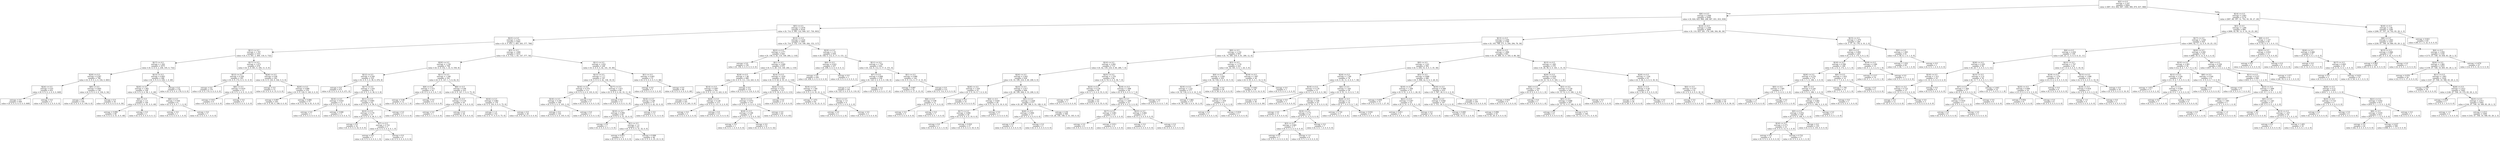 digraph Tree {
node [shape=box] ;
0 [label="X[2] <= 0.5\nentropy = 3.167\nsamples = 8464\nvalue = [997, 913, 992, 897, 1000, 990, 870, 837, 968]"] ;
1 [label="X[8] <= 0.5\nentropy = 2.948\nsamples = 6290\nvalue = [0, 824, 825, 866, 298, 897, 831, 810, 939]"] ;
0 -> 1 [labeldistance=2.5, labelangle=45, headlabel="True"] ;
2 [label="X[5] <= 0.5\nentropy = 2.678\nsamples = 4230\nvalue = [0, 714, 0, 585, 122, 649, 527, 730, 903]"] ;
1 -> 2 ;
3 [label="X[23] <= 0.5\nentropy = 2.251\nsamples = 2565\nvalue = [0, 0, 0, 453, 3, 483, 263, 577, 786]"] ;
2 -> 3 ;
4 [label="X[11] <= 0.5\nentropy = 1.767\nsamples = 1551\nvalue = [0, 0, 0, 301, 2, 400, 116, 0, 732]"] ;
3 -> 4 ;
5 [label="X[17] <= 0.5\nentropy = 1.202\nsamples = 1075\nvalue = [0, 0, 0, 0, 2, 236, 105, 0, 732]"] ;
4 -> 5 ;
6 [label="X[20] <= 0.5\nentropy = 0.587\nsamples = 789\nvalue = [0, 0, 0, 0, 2, 0, 104, 0, 683]"] ;
5 -> 6 ;
7 [label="X[24] <= 0.5\nentropy = 0.03\nsamples = 651\nvalue = [0, 0, 0, 0, 2, 0, 0, 0, 649]"] ;
6 -> 7 ;
8 [label="entropy = 0.0\nsamples = 649\nvalue = [0, 0, 0, 0, 0, 0, 0, 0, 649]"] ;
7 -> 8 ;
9 [label="entropy = 0.0\nsamples = 2\nvalue = [0, 0, 0, 0, 2, 0, 0, 0, 0]"] ;
7 -> 9 ;
10 [label="X[9] <= 0.5\nentropy = 0.805\nsamples = 138\nvalue = [0, 0, 0, 0, 0, 0, 104, 0, 34]"] ;
6 -> 10 ;
11 [label="entropy = 0.0\nsamples = 104\nvalue = [0, 0, 0, 0, 0, 0, 104, 0, 0]"] ;
10 -> 11 ;
12 [label="entropy = 0.0\nsamples = 34\nvalue = [0, 0, 0, 0, 0, 0, 0, 0, 34]"] ;
10 -> 12 ;
13 [label="X[13] <= 0.5\nentropy = 0.693\nsamples = 286\nvalue = [0, 0, 0, 0, 0, 236, 1, 0, 49]"] ;
5 -> 13 ;
14 [label="X[20] <= 0.5\nentropy = 1.062\nsamples = 108\nvalue = [0, 0, 0, 0, 0, 58, 1, 0, 49]"] ;
13 -> 14 ;
15 [label="X[0] <= 0.5\nentropy = 1.0\nsamples = 100\nvalue = [0, 0, 0, 0, 0, 51, 0, 0, 49]"] ;
14 -> 15 ;
16 [label="entropy = 0.999\nsamples = 99\nvalue = [0, 0, 0, 0, 0, 51, 0, 0, 48]"] ;
15 -> 16 ;
17 [label="entropy = 0.0\nsamples = 1\nvalue = [0, 0, 0, 0, 0, 0, 0, 0, 1]"] ;
15 -> 17 ;
18 [label="X[9] <= 0.5\nentropy = 0.544\nsamples = 8\nvalue = [0, 0, 0, 0, 0, 7, 1, 0, 0]"] ;
14 -> 18 ;
19 [label="entropy = 0.0\nsamples = 1\nvalue = [0, 0, 0, 0, 0, 0, 1, 0, 0]"] ;
18 -> 19 ;
20 [label="entropy = 0.0\nsamples = 7\nvalue = [0, 0, 0, 0, 0, 7, 0, 0, 0]"] ;
18 -> 20 ;
21 [label="entropy = 0.0\nsamples = 178\nvalue = [0, 0, 0, 0, 0, 178, 0, 0, 0]"] ;
13 -> 21 ;
22 [label="X[17] <= 0.5\nentropy = 1.073\nsamples = 476\nvalue = [0, 0, 0, 301, 0, 164, 11, 0, 0]"] ;
4 -> 22 ;
23 [label="X[12] <= 0.5\nentropy = 0.328\nsamples = 183\nvalue = [0, 0, 0, 172, 0, 0, 11, 0, 0]"] ;
22 -> 23 ;
24 [label="entropy = 0.0\nsamples = 170\nvalue = [0, 0, 0, 170, 0, 0, 0, 0, 0]"] ;
23 -> 24 ;
25 [label="X[6] <= 0.5\nentropy = 0.619\nsamples = 13\nvalue = [0, 0, 0, 2, 0, 0, 11, 0, 0]"] ;
23 -> 25 ;
26 [label="entropy = 0.811\nsamples = 8\nvalue = [0, 0, 0, 2, 0, 0, 6, 0, 0]"] ;
25 -> 26 ;
27 [label="entropy = 0.0\nsamples = 5\nvalue = [0, 0, 0, 0, 0, 0, 5, 0, 0]"] ;
25 -> 27 ;
28 [label="X[26] <= 0.5\nentropy = 0.99\nsamples = 293\nvalue = [0, 0, 0, 129, 0, 164, 0, 0, 0]"] ;
22 -> 28 ;
29 [label="entropy = 0.0\nsamples = 15\nvalue = [0, 0, 0, 0, 0, 15, 0, 0, 0]"] ;
28 -> 29 ;
30 [label="X[20] <= 0.5\nentropy = 0.996\nsamples = 278\nvalue = [0, 0, 0, 129, 0, 149, 0, 0, 0]"] ;
28 -> 30 ;
31 [label="entropy = 0.997\nsamples = 203\nvalue = [0, 0, 0, 95, 0, 108, 0, 0, 0]"] ;
30 -> 31 ;
32 [label="entropy = 0.994\nsamples = 75\nvalue = [0, 0, 0, 34, 0, 41, 0, 0, 0]"] ;
30 -> 32 ;
33 [label="X[3] <= 0.5\nentropy = 1.808\nsamples = 1014\nvalue = [0, 0, 0, 152, 1, 83, 147, 577, 54]"] ;
3 -> 33 ;
34 [label="X[20] <= 0.5\nentropy = 1.158\nsamples = 766\nvalue = [0, 0, 0, 152, 1, 41, 6, 558, 8]"] ;
33 -> 34 ;
35 [label="X[12] <= 0.5\nentropy = 0.549\nsamples = 525\nvalue = [0, 0, 0, 5, 0, 36, 0, 476, 8]"] ;
34 -> 35 ;
36 [label="entropy = 0.0\nsamples = 471\nvalue = [0, 0, 0, 0, 0, 0, 0, 471, 0]"] ;
35 -> 36 ;
37 [label="X[17] <= 0.5\nentropy = 1.434\nsamples = 54\nvalue = [0, 0, 0, 5, 0, 36, 0, 5, 8]"] ;
35 -> 37 ;
38 [label="X[19] <= 0.5\nentropy = 0.918\nsamples = 12\nvalue = [0, 0, 0, 0, 0, 0, 0, 4, 8]"] ;
37 -> 38 ;
39 [label="entropy = 0.0\nsamples = 1\nvalue = [0, 0, 0, 0, 0, 0, 0, 0, 1]"] ;
38 -> 39 ;
40 [label="entropy = 0.946\nsamples = 11\nvalue = [0, 0, 0, 0, 0, 0, 0, 4, 7]"] ;
38 -> 40 ;
41 [label="X[11] <= 0.5\nentropy = 0.685\nsamples = 42\nvalue = [0, 0, 0, 5, 0, 36, 0, 1, 0]"] ;
37 -> 41 ;
42 [label="X[10] <= 0.5\nentropy = 0.179\nsamples = 37\nvalue = [0, 0, 0, 0, 0, 36, 0, 1, 0]"] ;
41 -> 42 ;
43 [label="entropy = 0.0\nsamples = 32\nvalue = [0, 0, 0, 0, 0, 32, 0, 0, 0]"] ;
42 -> 43 ;
44 [label="X[7] <= 0.5\nentropy = 0.722\nsamples = 5\nvalue = [0, 0, 0, 0, 0, 4, 0, 1, 0]"] ;
42 -> 44 ;
45 [label="entropy = 0.0\nsamples = 1\nvalue = [0, 0, 0, 0, 0, 0, 0, 1, 0]"] ;
44 -> 45 ;
46 [label="entropy = 0.0\nsamples = 4\nvalue = [0, 0, 0, 0, 0, 4, 0, 0, 0]"] ;
44 -> 46 ;
47 [label="entropy = 0.0\nsamples = 5\nvalue = [0, 0, 0, 5, 0, 0, 0, 0, 0]"] ;
41 -> 47 ;
48 [label="X[11] <= 0.5\nentropy = 1.246\nsamples = 241\nvalue = [0, 0, 0, 147, 1, 5, 6, 82, 0]"] ;
34 -> 48 ;
49 [label="X[9] <= 0.5\nentropy = 1.572\nsamples = 18\nvalue = [0, 0, 0, 0, 0, 5, 6, 7, 0]"] ;
48 -> 49 ;
50 [label="entropy = 0.98\nsamples = 12\nvalue = [0, 0, 0, 0, 0, 5, 0, 7, 0]"] ;
49 -> 50 ;
51 [label="entropy = 0.0\nsamples = 6\nvalue = [0, 0, 0, 0, 0, 0, 6, 0, 0]"] ;
49 -> 51 ;
52 [label="X[6] <= 0.5\nentropy = 0.96\nsamples = 223\nvalue = [0, 0, 0, 147, 1, 0, 0, 75, 0]"] ;
48 -> 52 ;
53 [label="X[25] <= 0.5\nentropy = 0.154\nsamples = 45\nvalue = [0, 0, 0, 44, 1, 0, 0, 0, 0]"] ;
52 -> 53 ;
54 [label="entropy = 0.0\nsamples = 1\nvalue = [0, 0, 0, 0, 1, 0, 0, 0, 0]"] ;
53 -> 54 ;
55 [label="entropy = 0.0\nsamples = 44\nvalue = [0, 0, 0, 44, 0, 0, 0, 0, 0]"] ;
53 -> 55 ;
56 [label="X[16] <= 0.5\nentropy = 0.982\nsamples = 178\nvalue = [0, 0, 0, 103, 0, 0, 0, 75, 0]"] ;
52 -> 56 ;
57 [label="entropy = 1.0\nsamples = 152\nvalue = [0, 0, 0, 77, 0, 0, 0, 75, 0]"] ;
56 -> 57 ;
58 [label="entropy = 0.0\nsamples = 26\nvalue = [0, 0, 0, 26, 0, 0, 0, 0, 0]"] ;
56 -> 58 ;
59 [label="X[11] <= 0.5\nentropy = 1.632\nsamples = 248\nvalue = [0, 0, 0, 0, 0, 42, 141, 19, 46]"] ;
33 -> 59 ;
60 [label="X[13] <= 0.5\nentropy = 1.17\nsamples = 197\nvalue = [0, 0, 0, 0, 0, 42, 136, 19, 0]"] ;
59 -> 60 ;
61 [label="X[16] <= 0.5\nentropy = 0.374\nsamples = 111\nvalue = [0, 0, 0, 0, 0, 0, 103, 8, 0]"] ;
60 -> 61 ;
62 [label="X[18] <= 0.5\nentropy = 0.186\nsamples = 106\nvalue = [0, 0, 0, 0, 0, 0, 103, 3, 0]"] ;
61 -> 62 ;
63 [label="entropy = 0.0\nsamples = 103\nvalue = [0, 0, 0, 0, 0, 0, 103, 0, 0]"] ;
62 -> 63 ;
64 [label="entropy = 0.0\nsamples = 3\nvalue = [0, 0, 0, 0, 0, 0, 0, 3, 0]"] ;
62 -> 64 ;
65 [label="entropy = 0.0\nsamples = 5\nvalue = [0, 0, 0, 0, 0, 0, 0, 5, 0]"] ;
61 -> 65 ;
66 [label="X[17] <= 0.5\nentropy = 1.415\nsamples = 86\nvalue = [0, 0, 0, 0, 0, 42, 33, 11, 0]"] ;
60 -> 66 ;
67 [label="entropy = 0.0\nsamples = 11\nvalue = [0, 0, 0, 0, 0, 0, 0, 11, 0]"] ;
66 -> 67 ;
68 [label="X[18] <= 0.5\nentropy = 0.99\nsamples = 75\nvalue = [0, 0, 0, 0, 0, 42, 33, 0, 0]"] ;
66 -> 68 ;
69 [label="X[10] <= 0.5\nentropy = 0.999\nsamples = 64\nvalue = [0, 0, 0, 0, 0, 31, 33, 0, 0]"] ;
68 -> 69 ;
70 [label="entropy = 0.0\nsamples = 1\nvalue = [0, 0, 0, 0, 0, 0, 1, 0, 0]"] ;
69 -> 70 ;
71 [label="X[1] <= 0.5\nentropy = 1.0\nsamples = 63\nvalue = [0, 0, 0, 0, 0, 31, 32, 0, 0]"] ;
69 -> 71 ;
72 [label="entropy = 0.971\nsamples = 15\nvalue = [0, 0, 0, 0, 0, 6, 9, 0, 0]"] ;
71 -> 72 ;
73 [label="entropy = 0.999\nsamples = 48\nvalue = [0, 0, 0, 0, 0, 25, 23, 0, 0]"] ;
71 -> 73 ;
74 [label="entropy = 0.0\nsamples = 11\nvalue = [0, 0, 0, 0, 0, 11, 0, 0, 0]"] ;
68 -> 74 ;
75 [label="X[1] <= 0.5\nentropy = 0.463\nsamples = 51\nvalue = [0, 0, 0, 0, 0, 0, 5, 0, 46]"] ;
59 -> 75 ;
76 [label="entropy = 0.0\nsamples = 5\nvalue = [0, 0, 0, 0, 0, 0, 5, 0, 0]"] ;
75 -> 76 ;
77 [label="entropy = 0.0\nsamples = 46\nvalue = [0, 0, 0, 0, 0, 0, 0, 0, 46]"] ;
75 -> 77 ;
78 [label="X[12] <= 0.5\nentropy = 2.424\nsamples = 1665\nvalue = [0, 714, 0, 132, 119, 166, 264, 153, 117]"] ;
2 -> 78 ;
79 [label="X[23] <= 0.5\nentropy = 2.377\nsamples = 826\nvalue = [0, 156, 0, 20, 119, 149, 264, 2, 116]"] ;
78 -> 79 ;
80 [label="entropy = 0.0\nsamples = 156\nvalue = [0, 156, 0, 0, 0, 0, 0, 0, 0]"] ;
79 -> 80 ;
81 [label="X[1] <= 0.5\nentropy = 2.069\nsamples = 670\nvalue = [0, 0, 0, 20, 119, 149, 264, 2, 116]"] ;
79 -> 81 ;
82 [label="X[18] <= 0.5\nentropy = 1.48\nsamples = 468\nvalue = [0, 0, 0, 0, 111, 114, 243, 0, 0]"] ;
81 -> 82 ;
83 [label="X[14] <= 0.5\nentropy = 0.897\nsamples = 354\nvalue = [0, 0, 0, 0, 111, 0, 243, 0, 0]"] ;
82 -> 83 ;
84 [label="entropy = 0.0\nsamples = 241\nvalue = [0, 0, 0, 0, 0, 0, 241, 0, 0]"] ;
83 -> 84 ;
85 [label="X[26] <= 0.5\nentropy = 0.128\nsamples = 113\nvalue = [0, 0, 0, 0, 111, 0, 2, 0, 0]"] ;
83 -> 85 ;
86 [label="entropy = 0.0\nsamples = 2\nvalue = [0, 0, 0, 0, 0, 0, 2, 0, 0]"] ;
85 -> 86 ;
87 [label="entropy = 0.0\nsamples = 111\nvalue = [0, 0, 0, 0, 111, 0, 0, 0, 0]"] ;
85 -> 87 ;
88 [label="entropy = 0.0\nsamples = 114\nvalue = [0, 0, 0, 0, 0, 114, 0, 0, 0]"] ;
82 -> 88 ;
89 [label="X[14] <= 0.5\nentropy = 1.818\nsamples = 202\nvalue = [0, 0, 0, 20, 8, 35, 21, 2, 116]"] ;
81 -> 89 ;
90 [label="X[24] <= 0.5\nentropy = 0.572\nsamples = 133\nvalue = [0, 0, 0, 18, 0, 0, 0, 0, 115]"] ;
89 -> 90 ;
91 [label="X[15] <= 0.5\nentropy = 0.072\nsamples = 116\nvalue = [0, 0, 0, 1, 0, 0, 0, 0, 115]"] ;
90 -> 91 ;
92 [label="X[18] <= 0.5\nentropy = 0.196\nsamples = 33\nvalue = [0, 0, 0, 1, 0, 0, 0, 0, 32]"] ;
91 -> 92 ;
93 [label="entropy = 0.0\nsamples = 1\nvalue = [0, 0, 0, 1, 0, 0, 0, 0, 0]"] ;
92 -> 93 ;
94 [label="entropy = 0.0\nsamples = 32\nvalue = [0, 0, 0, 0, 0, 0, 0, 0, 32]"] ;
92 -> 94 ;
95 [label="entropy = 0.0\nsamples = 83\nvalue = [0, 0, 0, 0, 0, 0, 0, 0, 83]"] ;
91 -> 95 ;
96 [label="entropy = 0.0\nsamples = 17\nvalue = [0, 0, 0, 17, 0, 0, 0, 0, 0]"] ;
90 -> 96 ;
97 [label="X[19] <= 0.5\nentropy = 1.764\nsamples = 69\nvalue = [0, 0, 0, 2, 8, 35, 21, 2, 1]"] ;
89 -> 97 ;
98 [label="entropy = 1.472\nsamples = 65\nvalue = [0, 0, 0, 0, 8, 35, 21, 0, 1]"] ;
97 -> 98 ;
99 [label="X[11] <= 0.5\nentropy = 1.0\nsamples = 4\nvalue = [0, 0, 0, 2, 0, 0, 0, 2, 0]"] ;
97 -> 99 ;
100 [label="entropy = 0.0\nsamples = 2\nvalue = [0, 0, 0, 0, 0, 0, 0, 2, 0]"] ;
99 -> 100 ;
101 [label="entropy = 0.0\nsamples = 2\nvalue = [0, 0, 0, 2, 0, 0, 0, 0, 0]"] ;
99 -> 101 ;
102 [label="X[19] <= 0.5\nentropy = 1.35\nsamples = 839\nvalue = [0, 558, 0, 112, 0, 17, 0, 151, 1]"] ;
78 -> 102 ;
103 [label="X[0] <= 0.5\nentropy = 0.023\nsamples = 437\nvalue = [0, 436, 0, 0, 0, 0, 0, 0, 1]"] ;
102 -> 103 ;
104 [label="entropy = 0.0\nsamples = 436\nvalue = [0, 436, 0, 0, 0, 0, 0, 0, 0]"] ;
103 -> 104 ;
105 [label="entropy = 0.0\nsamples = 1\nvalue = [0, 0, 0, 0, 0, 0, 0, 0, 1]"] ;
103 -> 105 ;
106 [label="X[11] <= 0.5\nentropy = 1.759\nsamples = 402\nvalue = [0, 122, 0, 112, 0, 17, 0, 151, 0]"] ;
102 -> 106 ;
107 [label="X[7] <= 0.5\nentropy = 0.998\nsamples = 258\nvalue = [0, 122, 0, 0, 0, 0, 0, 136, 0]"] ;
106 -> 107 ;
108 [label="entropy = 1.0\nsamples = 241\nvalue = [0, 122, 0, 0, 0, 0, 0, 119, 0]"] ;
107 -> 108 ;
109 [label="entropy = 0.0\nsamples = 17\nvalue = [0, 0, 0, 0, 0, 0, 0, 17, 0]"] ;
107 -> 109 ;
110 [label="X[1] <= 0.5\nentropy = 0.986\nsamples = 144\nvalue = [0, 0, 0, 112, 0, 17, 0, 15, 0]"] ;
106 -> 110 ;
111 [label="entropy = 0.997\nsamples = 32\nvalue = [0, 0, 0, 0, 0, 17, 0, 15, 0]"] ;
110 -> 111 ;
112 [label="entropy = 0.0\nsamples = 112\nvalue = [0, 0, 0, 112, 0, 0, 0, 0, 0]"] ;
110 -> 112 ;
113 [label="X[14] <= 0.5\nentropy = 2.509\nsamples = 2060\nvalue = [0, 110, 825, 281, 176, 248, 304, 80, 36]"] ;
1 -> 113 ;
114 [label="X[13] <= 0.5\nentropy = 2.304\nsamples = 1796\nvalue = [0, 105, 768, 271, 0, 244, 294, 78, 36]"] ;
113 -> 114 ;
115 [label="X[9] <= 0.5\nentropy = 2.152\nsamples = 955\nvalue = [0, 74, 300, 218, 0, 61, 290, 12, 0]"] ;
114 -> 115 ;
116 [label="X[10] <= 0.5\nentropy = 2.092\nsamples = 712\nvalue = [0, 42, 119, 218, 0, 60, 266, 7, 0]"] ;
115 -> 116 ;
117 [label="X[20] <= 0.5\nentropy = 2.043\nsamples = 628\nvalue = [0, 33, 109, 218, 0, 60, 208, 0, 0]"] ;
116 -> 117 ;
118 [label="X[26] <= 0.5\nentropy = 1.529\nsamples = 22\nvalue = [0, 5, 0, 10, 0, 7, 0, 0, 0]"] ;
117 -> 118 ;
119 [label="X[4] <= 0.5\nentropy = 0.98\nsamples = 12\nvalue = [0, 5, 0, 0, 0, 7, 0, 0, 0]"] ;
118 -> 119 ;
120 [label="entropy = 0.0\nsamples = 5\nvalue = [0, 5, 0, 0, 0, 0, 0, 0, 0]"] ;
119 -> 120 ;
121 [label="entropy = 0.0\nsamples = 7\nvalue = [0, 0, 0, 0, 0, 7, 0, 0, 0]"] ;
119 -> 121 ;
122 [label="entropy = 0.0\nsamples = 10\nvalue = [0, 0, 0, 10, 0, 0, 0, 0, 0]"] ;
118 -> 122 ;
123 [label="X[23] <= 0.5\nentropy = 2.017\nsamples = 606\nvalue = [0, 28, 109, 208, 0, 53, 208, 0, 0]"] ;
117 -> 123 ;
124 [label="X[4] <= 0.5\nentropy = 0.929\nsamples = 29\nvalue = [0, 0, 0, 10, 0, 0, 19, 0, 0]"] ;
123 -> 124 ;
125 [label="X[17] <= 0.5\nentropy = 0.906\nsamples = 28\nvalue = [0, 0, 0, 9, 0, 0, 19, 0, 0]"] ;
124 -> 125 ;
126 [label="entropy = 0.0\nsamples = 1\nvalue = [0, 0, 0, 0, 0, 0, 1, 0, 0]"] ;
125 -> 126 ;
127 [label="entropy = 0.918\nsamples = 27\nvalue = [0, 0, 0, 9, 0, 0, 18, 0, 0]"] ;
125 -> 127 ;
128 [label="entropy = 0.0\nsamples = 1\nvalue = [0, 0, 0, 1, 0, 0, 0, 0, 0]"] ;
124 -> 128 ;
129 [label="X[5] <= 0.5\nentropy = 2.039\nsamples = 577\nvalue = [0, 28, 109, 198, 0, 53, 189, 0, 0]"] ;
123 -> 129 ;
130 [label="X[26] <= 0.5\nentropy = 0.994\nsamples = 11\nvalue = [0, 0, 5, 0, 0, 0, 6, 0, 0]"] ;
129 -> 130 ;
131 [label="entropy = 0.0\nsamples = 6\nvalue = [0, 0, 0, 0, 0, 0, 6, 0, 0]"] ;
130 -> 131 ;
132 [label="entropy = 0.0\nsamples = 5\nvalue = [0, 0, 5, 0, 0, 0, 0, 0, 0]"] ;
130 -> 132 ;
133 [label="entropy = 2.04\nsamples = 566\nvalue = [0, 28, 104, 198, 0, 53, 183, 0, 0]"] ;
129 -> 133 ;
134 [label="X[25] <= 0.5\nentropy = 1.378\nsamples = 84\nvalue = [0, 9, 10, 0, 0, 0, 58, 7, 0]"] ;
116 -> 134 ;
135 [label="X[23] <= 0.5\nentropy = 0.129\nsamples = 56\nvalue = [0, 0, 1, 0, 0, 0, 55, 0, 0]"] ;
134 -> 135 ;
136 [label="entropy = 0.0\nsamples = 1\nvalue = [0, 0, 1, 0, 0, 0, 0, 0, 0]"] ;
135 -> 136 ;
137 [label="entropy = 0.0\nsamples = 55\nvalue = [0, 0, 0, 0, 0, 0, 55, 0, 0]"] ;
135 -> 137 ;
138 [label="X[19] <= 0.5\nentropy = 1.898\nsamples = 28\nvalue = [0, 9, 9, 0, 0, 0, 3, 7, 0]"] ;
134 -> 138 ;
139 [label="X[5] <= 0.5\nentropy = 1.449\nsamples = 21\nvalue = [0, 9, 9, 0, 0, 0, 3, 0, 0]"] ;
138 -> 139 ;
140 [label="X[17] <= 0.5\nentropy = 0.881\nsamples = 10\nvalue = [0, 0, 7, 0, 0, 0, 3, 0, 0]"] ;
139 -> 140 ;
141 [label="entropy = 0.0\nsamples = 6\nvalue = [0, 0, 6, 0, 0, 0, 0, 0, 0]"] ;
140 -> 141 ;
142 [label="entropy = 0.811\nsamples = 4\nvalue = [0, 0, 1, 0, 0, 0, 3, 0, 0]"] ;
140 -> 142 ;
143 [label="X[23] <= 0.5\nentropy = 0.684\nsamples = 11\nvalue = [0, 9, 2, 0, 0, 0, 0, 0, 0]"] ;
139 -> 143 ;
144 [label="entropy = 0.0\nsamples = 2\nvalue = [0, 0, 2, 0, 0, 0, 0, 0, 0]"] ;
143 -> 144 ;
145 [label="entropy = 0.0\nsamples = 9\nvalue = [0, 9, 0, 0, 0, 0, 0, 0, 0]"] ;
143 -> 145 ;
146 [label="entropy = 0.0\nsamples = 7\nvalue = [0, 0, 0, 0, 0, 0, 0, 7, 0]"] ;
138 -> 146 ;
147 [label="X[3] <= 0.5\nentropy = 1.179\nsamples = 243\nvalue = [0, 32, 181, 0, 0, 1, 24, 5, 0]"] ;
115 -> 147 ;
148 [label="X[4] <= 0.5\nentropy = 1.058\nsamples = 203\nvalue = [0, 32, 156, 0, 0, 0, 10, 5, 0]"] ;
147 -> 148 ;
149 [label="X[19] <= 0.5\nentropy = 1.153\nsamples = 177\nvalue = [0, 32, 130, 0, 0, 0, 10, 5, 0]"] ;
148 -> 149 ;
150 [label="entropy = 1.062\nsamples = 171\nvalue = [0, 30, 129, 0, 0, 0, 10, 2, 0]"] ;
149 -> 150 ;
151 [label="X[24] <= 0.5\nentropy = 1.459\nsamples = 6\nvalue = [0, 2, 1, 0, 0, 0, 0, 3, 0]"] ;
149 -> 151 ;
152 [label="entropy = 0.0\nsamples = 3\nvalue = [0, 0, 0, 0, 0, 0, 0, 3, 0]"] ;
151 -> 152 ;
153 [label="entropy = 0.918\nsamples = 3\nvalue = [0, 2, 1, 0, 0, 0, 0, 0, 0]"] ;
151 -> 153 ;
154 [label="entropy = 0.0\nsamples = 26\nvalue = [0, 0, 26, 0, 0, 0, 0, 0, 0]"] ;
148 -> 154 ;
155 [label="X[19] <= 0.5\nentropy = 1.087\nsamples = 40\nvalue = [0, 0, 25, 0, 0, 1, 14, 0, 0]"] ;
147 -> 155 ;
156 [label="entropy = 0.942\nsamples = 39\nvalue = [0, 0, 25, 0, 0, 0, 14, 0, 0]"] ;
155 -> 156 ;
157 [label="entropy = 0.0\nsamples = 1\nvalue = [0, 0, 0, 0, 0, 1, 0, 0, 0]"] ;
155 -> 157 ;
158 [label="X[10] <= 0.5\nentropy = 1.896\nsamples = 841\nvalue = [0, 31, 468, 53, 0, 183, 4, 66, 36]"] ;
114 -> 158 ;
159 [label="X[0] <= 0.5\nentropy = 1.221\nsamples = 562\nvalue = [0, 5, 430, 53, 0, 0, 3, 35, 36]"] ;
158 -> 159 ;
160 [label="X[24] <= 0.5\nentropy = 1.749\nsamples = 76\nvalue = [0, 0, 22, 11, 0, 0, 0, 7, 36]"] ;
159 -> 160 ;
161 [label="X[19] <= 0.5\nentropy = 0.179\nsamples = 37\nvalue = [0, 0, 1, 0, 0, 0, 0, 0, 36]"] ;
160 -> 161 ;
162 [label="entropy = 0.0\nsamples = 36\nvalue = [0, 0, 0, 0, 0, 0, 0, 0, 36]"] ;
161 -> 162 ;
163 [label="entropy = 0.0\nsamples = 1\nvalue = [0, 0, 1, 0, 0, 0, 0, 0, 0]"] ;
161 -> 163 ;
164 [label="X[4] <= 0.5\nentropy = 1.441\nsamples = 39\nvalue = [0, 0, 21, 11, 0, 0, 0, 7, 0]"] ;
160 -> 164 ;
165 [label="X[11] <= 0.5\nentropy = 0.99\nsamples = 25\nvalue = [0, 0, 14, 11, 0, 0, 0, 0, 0]"] ;
164 -> 165 ;
166 [label="entropy = 0.0\nsamples = 11\nvalue = [0, 0, 11, 0, 0, 0, 0, 0, 0]"] ;
165 -> 166 ;
167 [label="X[18] <= 0.5\nentropy = 0.75\nsamples = 14\nvalue = [0, 0, 3, 11, 0, 0, 0, 0, 0]"] ;
165 -> 167 ;
168 [label="X[3] <= 0.5\nentropy = 0.985\nsamples = 7\nvalue = [0, 0, 3, 4, 0, 0, 0, 0, 0]"] ;
167 -> 168 ;
169 [label="entropy = 0.0\nsamples = 1\nvalue = [0, 0, 0, 1, 0, 0, 0, 0, 0]"] ;
168 -> 169 ;
170 [label="entropy = 1.0\nsamples = 6\nvalue = [0, 0, 3, 3, 0, 0, 0, 0, 0]"] ;
168 -> 170 ;
171 [label="entropy = 0.0\nsamples = 7\nvalue = [0, 0, 0, 7, 0, 0, 0, 0, 0]"] ;
167 -> 171 ;
172 [label="X[20] <= 0.5\nentropy = 1.0\nsamples = 14\nvalue = [0, 0, 7, 0, 0, 0, 0, 7, 0]"] ;
164 -> 172 ;
173 [label="entropy = 0.722\nsamples = 5\nvalue = [0, 0, 1, 0, 0, 0, 0, 4, 0]"] ;
172 -> 173 ;
174 [label="entropy = 0.918\nsamples = 9\nvalue = [0, 0, 6, 0, 0, 0, 0, 3, 0]"] ;
172 -> 174 ;
175 [label="X[5] <= 0.5\nentropy = 0.868\nsamples = 486\nvalue = [0, 5, 408, 42, 0, 0, 3, 28, 0]"] ;
159 -> 175 ;
176 [label="X[19] <= 0.5\nentropy = 1.358\nsamples = 53\nvalue = [0, 0, 21, 3, 0, 0, 1, 28, 0]"] ;
175 -> 176 ;
177 [label="entropy = 0.659\nsamples = 31\nvalue = [0, 0, 0, 3, 0, 0, 1, 27, 0]"] ;
176 -> 177 ;
178 [label="X[21] <= 0.5\nentropy = 0.267\nsamples = 22\nvalue = [0, 0, 21, 0, 0, 0, 0, 1, 0]"] ;
176 -> 178 ;
179 [label="entropy = 0.811\nsamples = 4\nvalue = [0, 0, 3, 0, 0, 0, 0, 1, 0]"] ;
178 -> 179 ;
180 [label="entropy = 0.0\nsamples = 18\nvalue = [0, 0, 18, 0, 0, 0, 0, 0, 0]"] ;
178 -> 180 ;
181 [label="X[19] <= 0.5\nentropy = 0.568\nsamples = 433\nvalue = [0, 5, 387, 39, 0, 0, 2, 0, 0]"] ;
175 -> 181 ;
182 [label="X[16] <= 0.5\nentropy = 0.958\nsamples = 197\nvalue = [0, 5, 151, 39, 0, 0, 2, 0, 0]"] ;
181 -> 182 ;
183 [label="entropy = 0.685\nsamples = 143\nvalue = [0, 5, 126, 10, 0, 0, 2, 0, 0]"] ;
182 -> 183 ;
184 [label="entropy = 0.996\nsamples = 54\nvalue = [0, 0, 25, 29, 0, 0, 0, 0, 0]"] ;
182 -> 184 ;
185 [label="entropy = 0.0\nsamples = 236\nvalue = [0, 0, 236, 0, 0, 0, 0, 0, 0]"] ;
181 -> 185 ;
186 [label="X[15] <= 0.5\nentropy = 1.491\nsamples = 279\nvalue = [0, 26, 38, 0, 0, 183, 1, 31, 0]"] ;
158 -> 186 ;
187 [label="X[20] <= 0.5\nentropy = 0.839\nsamples = 218\nvalue = [0, 21, 12, 0, 0, 183, 1, 1, 0]"] ;
186 -> 187 ;
188 [label="X[4] <= 0.5\nentropy = 1.295\nsamples = 10\nvalue = [0, 6, 0, 0, 0, 3, 0, 1, 0]"] ;
187 -> 188 ;
189 [label="entropy = 0.918\nsamples = 9\nvalue = [0, 6, 0, 0, 0, 3, 0, 0, 0]"] ;
188 -> 189 ;
190 [label="entropy = 0.0\nsamples = 1\nvalue = [0, 0, 0, 0, 0, 0, 0, 1, 0]"] ;
188 -> 190 ;
191 [label="X[3] <= 0.5\nentropy = 0.729\nsamples = 208\nvalue = [0, 15, 12, 0, 0, 180, 1, 0, 0]"] ;
187 -> 191 ;
192 [label="X[5] <= 0.5\nentropy = 0.688\nsamples = 207\nvalue = [0, 15, 12, 0, 0, 180, 0, 0, 0]"] ;
191 -> 192 ;
193 [label="entropy = 0.0\nsamples = 9\nvalue = [0, 0, 0, 0, 0, 9, 0, 0, 0]"] ;
192 -> 193 ;
194 [label="entropy = 0.71\nsamples = 198\nvalue = [0, 15, 12, 0, 0, 171, 0, 0, 0]"] ;
192 -> 194 ;
195 [label="entropy = 0.0\nsamples = 1\nvalue = [0, 0, 0, 0, 0, 0, 1, 0, 0]"] ;
191 -> 195 ;
196 [label="X[20] <= 0.5\nentropy = 1.324\nsamples = 61\nvalue = [0, 5, 26, 0, 0, 0, 0, 30, 0]"] ;
186 -> 196 ;
197 [label="X[22] <= 0.5\nentropy = 0.48\nsamples = 29\nvalue = [0, 3, 26, 0, 0, 0, 0, 0, 0]"] ;
196 -> 197 ;
198 [label="entropy = 0.0\nsamples = 26\nvalue = [0, 0, 26, 0, 0, 0, 0, 0, 0]"] ;
197 -> 198 ;
199 [label="entropy = 0.0\nsamples = 3\nvalue = [0, 3, 0, 0, 0, 0, 0, 0, 0]"] ;
197 -> 199 ;
200 [label="X[4] <= 0.5\nentropy = 0.337\nsamples = 32\nvalue = [0, 2, 0, 0, 0, 0, 0, 30, 0]"] ;
196 -> 200 ;
201 [label="entropy = 0.0\nsamples = 2\nvalue = [0, 2, 0, 0, 0, 0, 0, 0, 0]"] ;
200 -> 201 ;
202 [label="entropy = 0.0\nsamples = 30\nvalue = [0, 0, 0, 0, 0, 0, 0, 30, 0]"] ;
200 -> 202 ;
203 [label="X[15] <= 0.5\nentropy = 1.479\nsamples = 264\nvalue = [0, 5, 57, 10, 176, 4, 10, 2, 0]"] ;
113 -> 203 ;
204 [label="X[3] <= 0.5\nentropy = 0.892\nsamples = 203\nvalue = [0, 2, 9, 2, 175, 4, 9, 2, 0]"] ;
203 -> 204 ;
205 [label="X[18] <= 0.5\nentropy = 0.586\nsamples = 188\nvalue = [0, 2, 8, 0, 172, 2, 3, 1, 0]"] ;
204 -> 205 ;
206 [label="X[26] <= 0.5\nentropy = 0.278\nsamples = 174\nvalue = [0, 1, 1, 0, 168, 1, 3, 0, 0]"] ;
205 -> 206 ;
207 [label="X[0] <= 0.5\nentropy = 1.585\nsamples = 3\nvalue = [0, 1, 1, 0, 0, 0, 1, 0, 0]"] ;
206 -> 207 ;
208 [label="entropy = 1.0\nsamples = 2\nvalue = [0, 1, 1, 0, 0, 0, 0, 0, 0]"] ;
207 -> 208 ;
209 [label="entropy = 0.0\nsamples = 1\nvalue = [0, 0, 0, 0, 0, 0, 1, 0, 0]"] ;
207 -> 209 ;
210 [label="X[9] <= 0.5\nentropy = 0.144\nsamples = 171\nvalue = [0, 0, 0, 0, 168, 1, 2, 0, 0]"] ;
206 -> 210 ;
211 [label="X[21] <= 0.5\nentropy = 0.092\nsamples = 170\nvalue = [0, 0, 0, 0, 168, 0, 2, 0, 0]"] ;
210 -> 211 ;
212 [label="X[5] <= 0.5\nentropy = 0.052\nsamples = 169\nvalue = [0, 0, 0, 0, 168, 0, 1, 0, 0]"] ;
211 -> 212 ;
213 [label="X[16] <= 0.5\nentropy = 0.371\nsamples = 14\nvalue = [0, 0, 0, 0, 13, 0, 1, 0, 0]"] ;
212 -> 213 ;
214 [label="entropy = 0.0\nsamples = 9\nvalue = [0, 0, 0, 0, 9, 0, 0, 0, 0]"] ;
213 -> 214 ;
215 [label="entropy = 0.722\nsamples = 5\nvalue = [0, 0, 0, 0, 4, 0, 1, 0, 0]"] ;
213 -> 215 ;
216 [label="entropy = 0.0\nsamples = 155\nvalue = [0, 0, 0, 0, 155, 0, 0, 0, 0]"] ;
212 -> 216 ;
217 [label="entropy = 0.0\nsamples = 1\nvalue = [0, 0, 0, 0, 0, 0, 1, 0, 0]"] ;
211 -> 217 ;
218 [label="entropy = 0.0\nsamples = 1\nvalue = [0, 0, 0, 0, 0, 1, 0, 0, 0]"] ;
210 -> 218 ;
219 [label="X[0] <= 0.5\nentropy = 1.832\nsamples = 14\nvalue = [0, 1, 7, 0, 4, 1, 0, 1, 0]"] ;
205 -> 219 ;
220 [label="entropy = 1.781\nsamples = 12\nvalue = [0, 1, 7, 0, 2, 1, 0, 1, 0]"] ;
219 -> 220 ;
221 [label="entropy = 0.0\nsamples = 2\nvalue = [0, 0, 0, 0, 2, 0, 0, 0, 0]"] ;
219 -> 221 ;
222 [label="X[19] <= 0.5\nentropy = 2.289\nsamples = 15\nvalue = [0, 0, 1, 2, 3, 2, 6, 1, 0]"] ;
204 -> 222 ;
223 [label="entropy = 2.217\nsamples = 14\nvalue = [0, 0, 1, 1, 3, 2, 6, 1, 0]"] ;
222 -> 223 ;
224 [label="entropy = 0.0\nsamples = 1\nvalue = [0, 0, 0, 1, 0, 0, 0, 0, 0]"] ;
222 -> 224 ;
225 [label="X[3] <= 0.5\nentropy = 1.065\nsamples = 61\nvalue = [0, 3, 48, 8, 1, 0, 1, 0, 0]"] ;
203 -> 225 ;
226 [label="entropy = 1.032\nsamples = 60\nvalue = [0, 3, 48, 7, 1, 0, 1, 0, 0]"] ;
225 -> 226 ;
227 [label="entropy = 0.0\nsamples = 1\nvalue = [0, 0, 0, 1, 0, 0, 0, 0, 0]"] ;
225 -> 227 ;
228 [label="X[14] <= 0.5\nentropy = 2.063\nsamples = 2174\nvalue = [997, 89, 167, 31, 702, 93, 39, 27, 29]"] ;
0 -> 228 [labeldistance=2.5, labelangle=-45, headlabel="False"] ;
229 [label="X[3] <= 0.5\nentropy = 1.266\nsamples = 884\nvalue = [699, 42, 60, 12, 0, 10, 10, 25, 26]"] ;
228 -> 229 ;
230 [label="X[17] <= 0.5\nentropy = 1.038\nsamples = 825\nvalue = [695, 42, 17, 12, 0, 9, 10, 25, 15]"] ;
229 -> 230 ;
231 [label="X[4] <= 0.5\nentropy = 2.458\nsamples = 100\nvalue = [26, 23, 11, 0, 0, 0, 8, 21, 11]"] ;
230 -> 231 ;
232 [label="X[26] <= 0.5\nentropy = 2.295\nsamples = 58\nvalue = [9, 23, 7, 0, 0, 0, 3, 5, 11]"] ;
231 -> 232 ;
233 [label="X[19] <= 0.5\nentropy = 1.312\nsamples = 19\nvalue = [3, 12, 0, 0, 0, 0, 0, 4, 0]"] ;
232 -> 233 ;
234 [label="X[21] <= 0.5\nentropy = 0.722\nsamples = 15\nvalue = [3, 12, 0, 0, 0, 0, 0, 0, 0]"] ;
233 -> 234 ;
235 [label="entropy = 0.0\nsamples = 12\nvalue = [0, 12, 0, 0, 0, 0, 0, 0, 0]"] ;
234 -> 235 ;
236 [label="entropy = 0.0\nsamples = 3\nvalue = [3, 0, 0, 0, 0, 0, 0, 0, 0]"] ;
234 -> 236 ;
237 [label="entropy = 0.0\nsamples = 4\nvalue = [0, 0, 0, 0, 0, 0, 0, 4, 0]"] ;
233 -> 237 ;
238 [label="X[15] <= 0.5\nentropy = 2.31\nsamples = 39\nvalue = [6, 11, 7, 0, 0, 0, 3, 1, 11]"] ;
232 -> 238 ;
239 [label="X[7] <= 0.5\nentropy = 1.484\nsamples = 17\nvalue = [6, 8, 0, 0, 0, 0, 0, 0, 3]"] ;
238 -> 239 ;
240 [label="X[9] <= 0.5\nentropy = 0.918\nsamples = 9\nvalue = [6, 0, 0, 0, 0, 0, 0, 0, 3]"] ;
239 -> 240 ;
241 [label="entropy = 0.0\nsamples = 6\nvalue = [6, 0, 0, 0, 0, 0, 0, 0, 0]"] ;
240 -> 241 ;
242 [label="entropy = 0.0\nsamples = 3\nvalue = [0, 0, 0, 0, 0, 0, 0, 0, 3]"] ;
240 -> 242 ;
243 [label="entropy = 0.0\nsamples = 8\nvalue = [0, 8, 0, 0, 0, 0, 0, 0, 0]"] ;
239 -> 243 ;
244 [label="entropy = 2.043\nsamples = 22\nvalue = [0, 3, 7, 0, 0, 0, 3, 1, 8]"] ;
238 -> 244 ;
245 [label="X[23] <= 0.5\nentropy = 1.747\nsamples = 42\nvalue = [17, 0, 4, 0, 0, 0, 5, 16, 0]"] ;
231 -> 245 ;
246 [label="X[19] <= 0.5\nentropy = 1.279\nsamples = 20\nvalue = [13, 0, 4, 0, 0, 0, 3, 0, 0]"] ;
245 -> 246 ;
247 [label="X[25] <= 0.5\nentropy = 0.696\nsamples = 16\nvalue = [13, 0, 0, 0, 0, 0, 3, 0, 0]"] ;
246 -> 247 ;
248 [label="entropy = 0.954\nsamples = 8\nvalue = [5, 0, 0, 0, 0, 0, 3, 0, 0]"] ;
247 -> 248 ;
249 [label="entropy = 0.0\nsamples = 8\nvalue = [8, 0, 0, 0, 0, 0, 0, 0, 0]"] ;
247 -> 249 ;
250 [label="entropy = 0.0\nsamples = 4\nvalue = [0, 0, 4, 0, 0, 0, 0, 0, 0]"] ;
246 -> 250 ;
251 [label="X[13] <= 0.5\nentropy = 1.096\nsamples = 22\nvalue = [4, 0, 0, 0, 0, 0, 2, 16, 0]"] ;
245 -> 251 ;
252 [label="X[18] <= 0.5\nentropy = 0.918\nsamples = 6\nvalue = [4, 0, 0, 0, 0, 0, 2, 0, 0]"] ;
251 -> 252 ;
253 [label="entropy = 1.0\nsamples = 4\nvalue = [2, 0, 0, 0, 0, 0, 2, 0, 0]"] ;
252 -> 253 ;
254 [label="entropy = 0.0\nsamples = 2\nvalue = [2, 0, 0, 0, 0, 0, 0, 0, 0]"] ;
252 -> 254 ;
255 [label="entropy = 0.0\nsamples = 16\nvalue = [0, 0, 0, 0, 0, 0, 0, 16, 0]"] ;
251 -> 255 ;
256 [label="X[20] <= 0.5\nentropy = 0.585\nsamples = 725\nvalue = [669, 19, 6, 12, 0, 9, 2, 4, 4]"] ;
230 -> 256 ;
257 [label="X[10] <= 0.5\nentropy = 2.383\nsamples = 36\nvalue = [12, 0, 4, 7, 0, 7, 0, 2, 4]"] ;
256 -> 257 ;
258 [label="X[12] <= 0.5\nentropy = 2.104\nsamples = 28\nvalue = [11, 0, 4, 7, 0, 0, 0, 2, 4]"] ;
257 -> 258 ;
259 [label="entropy = 1.873\nsamples = 17\nvalue = [7, 0, 4, 0, 0, 0, 0, 2, 4]"] ;
258 -> 259 ;
260 [label="X[7] <= 0.5\nentropy = 0.946\nsamples = 11\nvalue = [4, 0, 0, 7, 0, 0, 0, 0, 0]"] ;
258 -> 260 ;
261 [label="entropy = 0.0\nsamples = 7\nvalue = [0, 0, 0, 7, 0, 0, 0, 0, 0]"] ;
260 -> 261 ;
262 [label="entropy = 0.0\nsamples = 4\nvalue = [4, 0, 0, 0, 0, 0, 0, 0, 0]"] ;
260 -> 262 ;
263 [label="X[8] <= 0.5\nentropy = 0.544\nsamples = 8\nvalue = [1, 0, 0, 0, 0, 7, 0, 0, 0]"] ;
257 -> 263 ;
264 [label="entropy = 0.0\nsamples = 1\nvalue = [1, 0, 0, 0, 0, 0, 0, 0, 0]"] ;
263 -> 264 ;
265 [label="entropy = 0.0\nsamples = 7\nvalue = [0, 0, 0, 0, 0, 7, 0, 0, 0]"] ;
263 -> 265 ;
266 [label="X[6] <= 0.5\nentropy = 0.358\nsamples = 689\nvalue = [657, 19, 2, 5, 0, 2, 2, 2, 0]"] ;
256 -> 266 ;
267 [label="X[11] <= 0.5\nentropy = 0.237\nsamples = 648\nvalue = [631, 5, 2, 5, 0, 1, 2, 2, 0]"] ;
266 -> 267 ;
268 [label="X[23] <= 0.5\nentropy = 1.499\nsamples = 30\nvalue = [21, 4, 1, 0, 0, 1, 1, 2, 0]"] ;
267 -> 268 ;
269 [label="X[8] <= 0.5\nentropy = 1.585\nsamples = 3\nvalue = [1, 0, 1, 0, 0, 0, 1, 0, 0]"] ;
268 -> 269 ;
270 [label="entropy = 0.0\nsamples = 1\nvalue = [0, 0, 0, 0, 0, 0, 1, 0, 0]"] ;
269 -> 270 ;
271 [label="entropy = 1.0\nsamples = 2\nvalue = [1, 0, 1, 0, 0, 0, 0, 0, 0]"] ;
269 -> 271 ;
272 [label="X[5] <= 0.5\nentropy = 1.183\nsamples = 27\nvalue = [20, 4, 0, 0, 0, 1, 0, 2, 0]"] ;
268 -> 272 ;
273 [label="entropy = 0.0\nsamples = 8\nvalue = [8, 0, 0, 0, 0, 0, 0, 0, 0]"] ;
272 -> 273 ;
274 [label="X[13] <= 0.5\nentropy = 1.457\nsamples = 19\nvalue = [12, 4, 0, 0, 0, 1, 0, 2, 0]"] ;
272 -> 274 ;
275 [label="entropy = 0.0\nsamples = 1\nvalue = [0, 1, 0, 0, 0, 0, 0, 0, 0]"] ;
274 -> 275 ;
276 [label="entropy = 1.405\nsamples = 18\nvalue = [12, 3, 0, 0, 0, 1, 0, 2, 0]"] ;
274 -> 276 ;
277 [label="X[26] <= 0.5\nentropy = 0.12\nsamples = 618\nvalue = [610, 1, 1, 5, 0, 0, 1, 0, 0]"] ;
267 -> 277 ;
278 [label="X[25] <= 0.5\nentropy = 0.722\nsamples = 5\nvalue = [0, 1, 0, 4, 0, 0, 0, 0, 0]"] ;
277 -> 278 ;
279 [label="entropy = 0.0\nsamples = 1\nvalue = [0, 1, 0, 0, 0, 0, 0, 0, 0]"] ;
278 -> 279 ;
280 [label="entropy = 0.0\nsamples = 4\nvalue = [0, 0, 0, 4, 0, 0, 0, 0, 0]"] ;
278 -> 280 ;
281 [label="X[21] <= 0.5\nentropy = 0.052\nsamples = 613\nvalue = [610, 0, 1, 1, 0, 0, 1, 0, 0]"] ;
277 -> 281 ;
282 [label="X[8] <= 0.5\nentropy = 0.035\nsamples = 612\nvalue = [610, 0, 1, 1, 0, 0, 0, 0, 0]"] ;
281 -> 282 ;
283 [label="entropy = 0.0\nsamples = 44\nvalue = [44, 0, 0, 0, 0, 0, 0, 0, 0]"] ;
282 -> 283 ;
284 [label="entropy = 0.037\nsamples = 568\nvalue = [566, 0, 1, 1, 0, 0, 0, 0, 0]"] ;
282 -> 284 ;
285 [label="entropy = 0.0\nsamples = 1\nvalue = [0, 0, 0, 0, 0, 0, 1, 0, 0]"] ;
281 -> 285 ;
286 [label="entropy = 1.077\nsamples = 41\nvalue = [26, 14, 0, 0, 0, 1, 0, 0, 0]"] ;
266 -> 286 ;
287 [label="X[8] <= 0.5\nentropy = 1.147\nsamples = 59\nvalue = [4, 0, 43, 0, 0, 1, 0, 0, 11]"] ;
229 -> 287 ;
288 [label="X[20] <= 0.5\nentropy = 0.918\nsamples = 12\nvalue = [4, 0, 0, 0, 0, 0, 0, 0, 8]"] ;
287 -> 288 ;
289 [label="entropy = 0.0\nsamples = 4\nvalue = [4, 0, 0, 0, 0, 0, 0, 0, 0]"] ;
288 -> 289 ;
290 [label="entropy = 0.0\nsamples = 8\nvalue = [0, 0, 0, 0, 0, 0, 0, 0, 8]"] ;
288 -> 290 ;
291 [label="X[26] <= 0.5\nentropy = 0.489\nsamples = 47\nvalue = [0, 0, 43, 0, 0, 1, 0, 0, 3]"] ;
287 -> 291 ;
292 [label="entropy = 0.0\nsamples = 12\nvalue = [0, 0, 12, 0, 0, 0, 0, 0, 0]"] ;
291 -> 292 ;
293 [label="X[17] <= 0.5\nentropy = 0.605\nsamples = 35\nvalue = [0, 0, 31, 0, 0, 1, 0, 0, 3]"] ;
291 -> 293 ;
294 [label="entropy = 0.0\nsamples = 2\nvalue = [0, 0, 2, 0, 0, 0, 0, 0, 0]"] ;
293 -> 294 ;
295 [label="entropy = 0.631\nsamples = 33\nvalue = [0, 0, 29, 0, 0, 1, 0, 0, 3]"] ;
293 -> 295 ;
296 [label="X[16] <= 0.5\nentropy = 1.94\nsamples = 1290\nvalue = [298, 47, 107, 19, 702, 83, 29, 2, 3]"] ;
228 -> 296 ;
297 [label="X[8] <= 0.5\nentropy = 1.945\nsamples = 1207\nvalue = [238, 47, 106, 19, 680, 83, 29, 2, 3]"] ;
296 -> 297 ;
298 [label="X[15] <= 0.5\nentropy = 0.966\nsamples = 107\nvalue = [65, 0, 0, 0, 42, 0, 0, 0, 0]"] ;
297 -> 298 ;
299 [label="entropy = 0.963\nsamples = 106\nvalue = [65, 0, 0, 0, 41, 0, 0, 0, 0]"] ;
298 -> 299 ;
300 [label="entropy = 0.0\nsamples = 1\nvalue = [0, 0, 0, 0, 1, 0, 0, 0, 0]"] ;
298 -> 300 ;
301 [label="X[4] <= 0.5\nentropy = 1.956\nsamples = 1100\nvalue = [173, 47, 106, 19, 638, 83, 29, 2, 3]"] ;
297 -> 301 ;
302 [label="X[20] <= 0.5\nentropy = 1.982\nsamples = 1053\nvalue = [159, 47, 106, 19, 605, 83, 29, 2, 3]"] ;
301 -> 302 ;
303 [label="entropy = 0.978\nsamples = 29\nvalue = [12, 0, 0, 0, 17, 0, 0, 0, 0]"] ;
302 -> 303 ;
304 [label="X[11] <= 0.5\nentropy = 1.993\nsamples = 1024\nvalue = [147, 47, 106, 19, 588, 83, 29, 2, 3]"] ;
302 -> 304 ;
305 [label="entropy = 0.297\nsamples = 19\nvalue = [1, 0, 0, 0, 18, 0, 0, 0, 0]"] ;
304 -> 305 ;
306 [label="X[26] <= 0.5\nentropy = 2.013\nsamples = 1005\nvalue = [146, 47, 106, 19, 570, 83, 29, 2, 3]"] ;
304 -> 306 ;
307 [label="entropy = 0.918\nsamples = 3\nvalue = [2, 0, 0, 0, 1, 0, 0, 0, 0]"] ;
306 -> 307 ;
308 [label="X[23] <= 0.5\nentropy = 2.013\nsamples = 1002\nvalue = [144, 47, 106, 19, 569, 83, 29, 2, 3]"] ;
306 -> 308 ;
309 [label="entropy = 1.0\nsamples = 2\nvalue = [1, 0, 0, 0, 1, 0, 0, 0, 0]"] ;
308 -> 309 ;
310 [label="entropy = 2.013\nsamples = 1000\nvalue = [143, 47, 106, 19, 568, 83, 29, 2, 3]"] ;
308 -> 310 ;
311 [label="entropy = 0.879\nsamples = 47\nvalue = [14, 0, 0, 0, 33, 0, 0, 0, 0]"] ;
301 -> 311 ;
312 [label="entropy = 0.923\nsamples = 83\nvalue = [60, 0, 1, 0, 22, 0, 0, 0, 0]"] ;
296 -> 312 ;
}